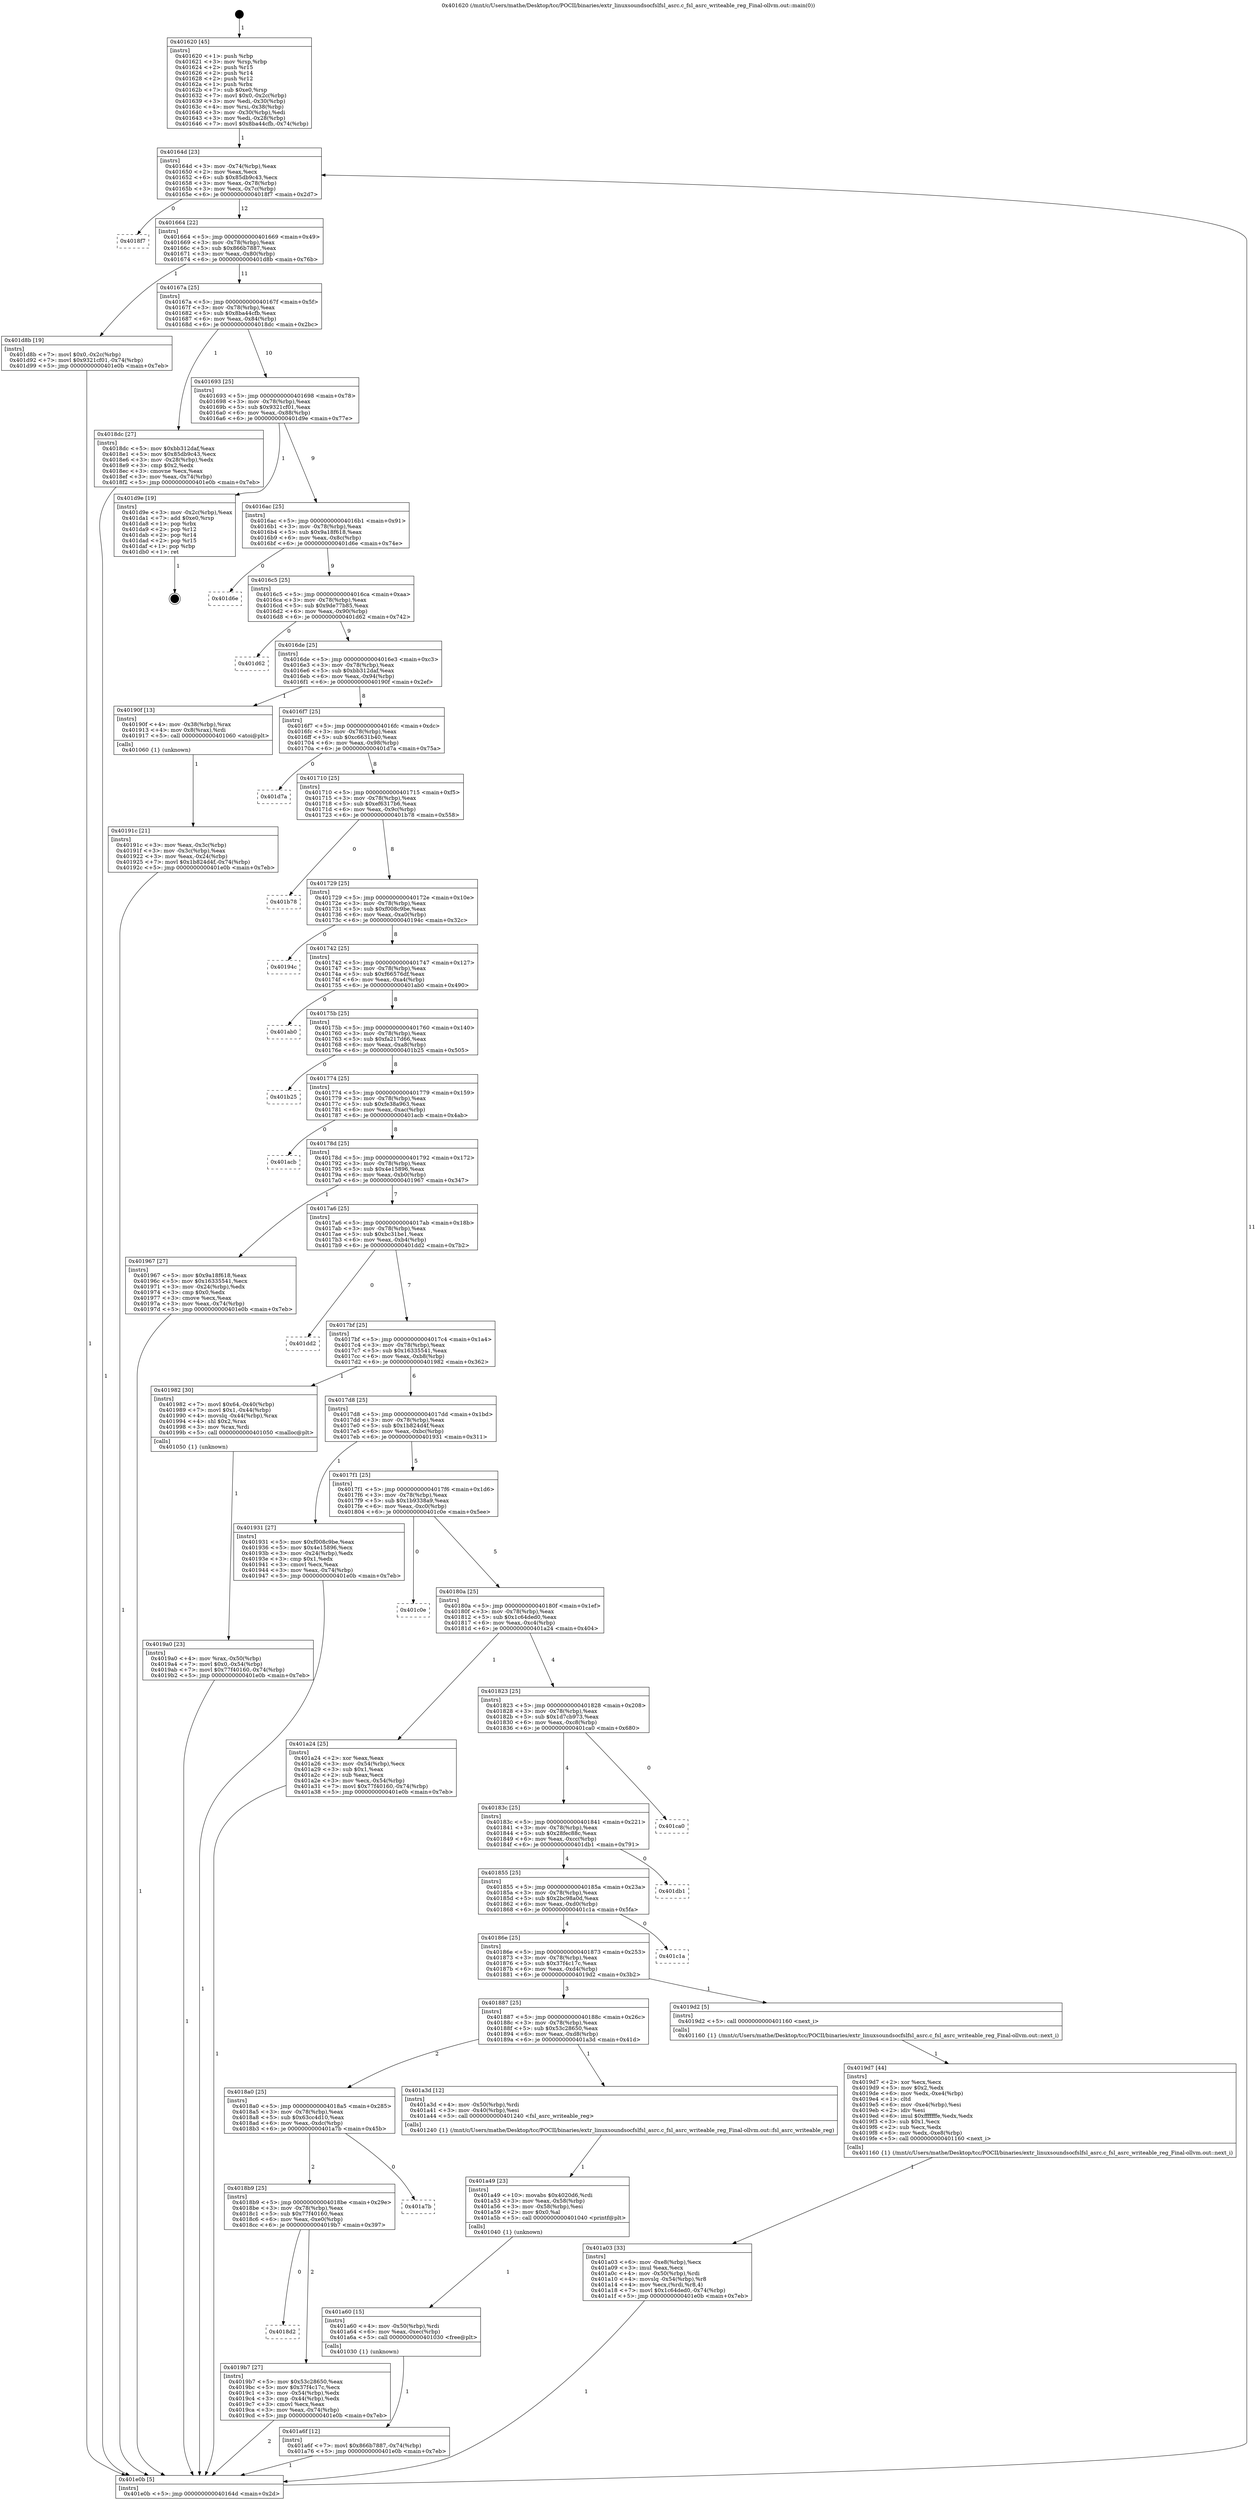 digraph "0x401620" {
  label = "0x401620 (/mnt/c/Users/mathe/Desktop/tcc/POCII/binaries/extr_linuxsoundsocfslfsl_asrc.c_fsl_asrc_writeable_reg_Final-ollvm.out::main(0))"
  labelloc = "t"
  node[shape=record]

  Entry [label="",width=0.3,height=0.3,shape=circle,fillcolor=black,style=filled]
  "0x40164d" [label="{
     0x40164d [23]\l
     | [instrs]\l
     &nbsp;&nbsp;0x40164d \<+3\>: mov -0x74(%rbp),%eax\l
     &nbsp;&nbsp;0x401650 \<+2\>: mov %eax,%ecx\l
     &nbsp;&nbsp;0x401652 \<+6\>: sub $0x85db9c43,%ecx\l
     &nbsp;&nbsp;0x401658 \<+3\>: mov %eax,-0x78(%rbp)\l
     &nbsp;&nbsp;0x40165b \<+3\>: mov %ecx,-0x7c(%rbp)\l
     &nbsp;&nbsp;0x40165e \<+6\>: je 00000000004018f7 \<main+0x2d7\>\l
  }"]
  "0x4018f7" [label="{
     0x4018f7\l
  }", style=dashed]
  "0x401664" [label="{
     0x401664 [22]\l
     | [instrs]\l
     &nbsp;&nbsp;0x401664 \<+5\>: jmp 0000000000401669 \<main+0x49\>\l
     &nbsp;&nbsp;0x401669 \<+3\>: mov -0x78(%rbp),%eax\l
     &nbsp;&nbsp;0x40166c \<+5\>: sub $0x866b7887,%eax\l
     &nbsp;&nbsp;0x401671 \<+3\>: mov %eax,-0x80(%rbp)\l
     &nbsp;&nbsp;0x401674 \<+6\>: je 0000000000401d8b \<main+0x76b\>\l
  }"]
  Exit [label="",width=0.3,height=0.3,shape=circle,fillcolor=black,style=filled,peripheries=2]
  "0x401d8b" [label="{
     0x401d8b [19]\l
     | [instrs]\l
     &nbsp;&nbsp;0x401d8b \<+7\>: movl $0x0,-0x2c(%rbp)\l
     &nbsp;&nbsp;0x401d92 \<+7\>: movl $0x9321cf01,-0x74(%rbp)\l
     &nbsp;&nbsp;0x401d99 \<+5\>: jmp 0000000000401e0b \<main+0x7eb\>\l
  }"]
  "0x40167a" [label="{
     0x40167a [25]\l
     | [instrs]\l
     &nbsp;&nbsp;0x40167a \<+5\>: jmp 000000000040167f \<main+0x5f\>\l
     &nbsp;&nbsp;0x40167f \<+3\>: mov -0x78(%rbp),%eax\l
     &nbsp;&nbsp;0x401682 \<+5\>: sub $0x8ba44cfb,%eax\l
     &nbsp;&nbsp;0x401687 \<+6\>: mov %eax,-0x84(%rbp)\l
     &nbsp;&nbsp;0x40168d \<+6\>: je 00000000004018dc \<main+0x2bc\>\l
  }"]
  "0x401a6f" [label="{
     0x401a6f [12]\l
     | [instrs]\l
     &nbsp;&nbsp;0x401a6f \<+7\>: movl $0x866b7887,-0x74(%rbp)\l
     &nbsp;&nbsp;0x401a76 \<+5\>: jmp 0000000000401e0b \<main+0x7eb\>\l
  }"]
  "0x4018dc" [label="{
     0x4018dc [27]\l
     | [instrs]\l
     &nbsp;&nbsp;0x4018dc \<+5\>: mov $0xbb312daf,%eax\l
     &nbsp;&nbsp;0x4018e1 \<+5\>: mov $0x85db9c43,%ecx\l
     &nbsp;&nbsp;0x4018e6 \<+3\>: mov -0x28(%rbp),%edx\l
     &nbsp;&nbsp;0x4018e9 \<+3\>: cmp $0x2,%edx\l
     &nbsp;&nbsp;0x4018ec \<+3\>: cmovne %ecx,%eax\l
     &nbsp;&nbsp;0x4018ef \<+3\>: mov %eax,-0x74(%rbp)\l
     &nbsp;&nbsp;0x4018f2 \<+5\>: jmp 0000000000401e0b \<main+0x7eb\>\l
  }"]
  "0x401693" [label="{
     0x401693 [25]\l
     | [instrs]\l
     &nbsp;&nbsp;0x401693 \<+5\>: jmp 0000000000401698 \<main+0x78\>\l
     &nbsp;&nbsp;0x401698 \<+3\>: mov -0x78(%rbp),%eax\l
     &nbsp;&nbsp;0x40169b \<+5\>: sub $0x9321cf01,%eax\l
     &nbsp;&nbsp;0x4016a0 \<+6\>: mov %eax,-0x88(%rbp)\l
     &nbsp;&nbsp;0x4016a6 \<+6\>: je 0000000000401d9e \<main+0x77e\>\l
  }"]
  "0x401e0b" [label="{
     0x401e0b [5]\l
     | [instrs]\l
     &nbsp;&nbsp;0x401e0b \<+5\>: jmp 000000000040164d \<main+0x2d\>\l
  }"]
  "0x401620" [label="{
     0x401620 [45]\l
     | [instrs]\l
     &nbsp;&nbsp;0x401620 \<+1\>: push %rbp\l
     &nbsp;&nbsp;0x401621 \<+3\>: mov %rsp,%rbp\l
     &nbsp;&nbsp;0x401624 \<+2\>: push %r15\l
     &nbsp;&nbsp;0x401626 \<+2\>: push %r14\l
     &nbsp;&nbsp;0x401628 \<+2\>: push %r12\l
     &nbsp;&nbsp;0x40162a \<+1\>: push %rbx\l
     &nbsp;&nbsp;0x40162b \<+7\>: sub $0xe0,%rsp\l
     &nbsp;&nbsp;0x401632 \<+7\>: movl $0x0,-0x2c(%rbp)\l
     &nbsp;&nbsp;0x401639 \<+3\>: mov %edi,-0x30(%rbp)\l
     &nbsp;&nbsp;0x40163c \<+4\>: mov %rsi,-0x38(%rbp)\l
     &nbsp;&nbsp;0x401640 \<+3\>: mov -0x30(%rbp),%edi\l
     &nbsp;&nbsp;0x401643 \<+3\>: mov %edi,-0x28(%rbp)\l
     &nbsp;&nbsp;0x401646 \<+7\>: movl $0x8ba44cfb,-0x74(%rbp)\l
  }"]
  "0x401a60" [label="{
     0x401a60 [15]\l
     | [instrs]\l
     &nbsp;&nbsp;0x401a60 \<+4\>: mov -0x50(%rbp),%rdi\l
     &nbsp;&nbsp;0x401a64 \<+6\>: mov %eax,-0xec(%rbp)\l
     &nbsp;&nbsp;0x401a6a \<+5\>: call 0000000000401030 \<free@plt\>\l
     | [calls]\l
     &nbsp;&nbsp;0x401030 \{1\} (unknown)\l
  }"]
  "0x401d9e" [label="{
     0x401d9e [19]\l
     | [instrs]\l
     &nbsp;&nbsp;0x401d9e \<+3\>: mov -0x2c(%rbp),%eax\l
     &nbsp;&nbsp;0x401da1 \<+7\>: add $0xe0,%rsp\l
     &nbsp;&nbsp;0x401da8 \<+1\>: pop %rbx\l
     &nbsp;&nbsp;0x401da9 \<+2\>: pop %r12\l
     &nbsp;&nbsp;0x401dab \<+2\>: pop %r14\l
     &nbsp;&nbsp;0x401dad \<+2\>: pop %r15\l
     &nbsp;&nbsp;0x401daf \<+1\>: pop %rbp\l
     &nbsp;&nbsp;0x401db0 \<+1\>: ret\l
  }"]
  "0x4016ac" [label="{
     0x4016ac [25]\l
     | [instrs]\l
     &nbsp;&nbsp;0x4016ac \<+5\>: jmp 00000000004016b1 \<main+0x91\>\l
     &nbsp;&nbsp;0x4016b1 \<+3\>: mov -0x78(%rbp),%eax\l
     &nbsp;&nbsp;0x4016b4 \<+5\>: sub $0x9a18f618,%eax\l
     &nbsp;&nbsp;0x4016b9 \<+6\>: mov %eax,-0x8c(%rbp)\l
     &nbsp;&nbsp;0x4016bf \<+6\>: je 0000000000401d6e \<main+0x74e\>\l
  }"]
  "0x401a49" [label="{
     0x401a49 [23]\l
     | [instrs]\l
     &nbsp;&nbsp;0x401a49 \<+10\>: movabs $0x4020d6,%rdi\l
     &nbsp;&nbsp;0x401a53 \<+3\>: mov %eax,-0x58(%rbp)\l
     &nbsp;&nbsp;0x401a56 \<+3\>: mov -0x58(%rbp),%esi\l
     &nbsp;&nbsp;0x401a59 \<+2\>: mov $0x0,%al\l
     &nbsp;&nbsp;0x401a5b \<+5\>: call 0000000000401040 \<printf@plt\>\l
     | [calls]\l
     &nbsp;&nbsp;0x401040 \{1\} (unknown)\l
  }"]
  "0x401d6e" [label="{
     0x401d6e\l
  }", style=dashed]
  "0x4016c5" [label="{
     0x4016c5 [25]\l
     | [instrs]\l
     &nbsp;&nbsp;0x4016c5 \<+5\>: jmp 00000000004016ca \<main+0xaa\>\l
     &nbsp;&nbsp;0x4016ca \<+3\>: mov -0x78(%rbp),%eax\l
     &nbsp;&nbsp;0x4016cd \<+5\>: sub $0x9de77b85,%eax\l
     &nbsp;&nbsp;0x4016d2 \<+6\>: mov %eax,-0x90(%rbp)\l
     &nbsp;&nbsp;0x4016d8 \<+6\>: je 0000000000401d62 \<main+0x742\>\l
  }"]
  "0x401a03" [label="{
     0x401a03 [33]\l
     | [instrs]\l
     &nbsp;&nbsp;0x401a03 \<+6\>: mov -0xe8(%rbp),%ecx\l
     &nbsp;&nbsp;0x401a09 \<+3\>: imul %eax,%ecx\l
     &nbsp;&nbsp;0x401a0c \<+4\>: mov -0x50(%rbp),%rdi\l
     &nbsp;&nbsp;0x401a10 \<+4\>: movslq -0x54(%rbp),%r8\l
     &nbsp;&nbsp;0x401a14 \<+4\>: mov %ecx,(%rdi,%r8,4)\l
     &nbsp;&nbsp;0x401a18 \<+7\>: movl $0x1c64ded0,-0x74(%rbp)\l
     &nbsp;&nbsp;0x401a1f \<+5\>: jmp 0000000000401e0b \<main+0x7eb\>\l
  }"]
  "0x401d62" [label="{
     0x401d62\l
  }", style=dashed]
  "0x4016de" [label="{
     0x4016de [25]\l
     | [instrs]\l
     &nbsp;&nbsp;0x4016de \<+5\>: jmp 00000000004016e3 \<main+0xc3\>\l
     &nbsp;&nbsp;0x4016e3 \<+3\>: mov -0x78(%rbp),%eax\l
     &nbsp;&nbsp;0x4016e6 \<+5\>: sub $0xbb312daf,%eax\l
     &nbsp;&nbsp;0x4016eb \<+6\>: mov %eax,-0x94(%rbp)\l
     &nbsp;&nbsp;0x4016f1 \<+6\>: je 000000000040190f \<main+0x2ef\>\l
  }"]
  "0x4019d7" [label="{
     0x4019d7 [44]\l
     | [instrs]\l
     &nbsp;&nbsp;0x4019d7 \<+2\>: xor %ecx,%ecx\l
     &nbsp;&nbsp;0x4019d9 \<+5\>: mov $0x2,%edx\l
     &nbsp;&nbsp;0x4019de \<+6\>: mov %edx,-0xe4(%rbp)\l
     &nbsp;&nbsp;0x4019e4 \<+1\>: cltd\l
     &nbsp;&nbsp;0x4019e5 \<+6\>: mov -0xe4(%rbp),%esi\l
     &nbsp;&nbsp;0x4019eb \<+2\>: idiv %esi\l
     &nbsp;&nbsp;0x4019ed \<+6\>: imul $0xfffffffe,%edx,%edx\l
     &nbsp;&nbsp;0x4019f3 \<+3\>: sub $0x1,%ecx\l
     &nbsp;&nbsp;0x4019f6 \<+2\>: sub %ecx,%edx\l
     &nbsp;&nbsp;0x4019f8 \<+6\>: mov %edx,-0xe8(%rbp)\l
     &nbsp;&nbsp;0x4019fe \<+5\>: call 0000000000401160 \<next_i\>\l
     | [calls]\l
     &nbsp;&nbsp;0x401160 \{1\} (/mnt/c/Users/mathe/Desktop/tcc/POCII/binaries/extr_linuxsoundsocfslfsl_asrc.c_fsl_asrc_writeable_reg_Final-ollvm.out::next_i)\l
  }"]
  "0x40190f" [label="{
     0x40190f [13]\l
     | [instrs]\l
     &nbsp;&nbsp;0x40190f \<+4\>: mov -0x38(%rbp),%rax\l
     &nbsp;&nbsp;0x401913 \<+4\>: mov 0x8(%rax),%rdi\l
     &nbsp;&nbsp;0x401917 \<+5\>: call 0000000000401060 \<atoi@plt\>\l
     | [calls]\l
     &nbsp;&nbsp;0x401060 \{1\} (unknown)\l
  }"]
  "0x4016f7" [label="{
     0x4016f7 [25]\l
     | [instrs]\l
     &nbsp;&nbsp;0x4016f7 \<+5\>: jmp 00000000004016fc \<main+0xdc\>\l
     &nbsp;&nbsp;0x4016fc \<+3\>: mov -0x78(%rbp),%eax\l
     &nbsp;&nbsp;0x4016ff \<+5\>: sub $0xc6631b40,%eax\l
     &nbsp;&nbsp;0x401704 \<+6\>: mov %eax,-0x98(%rbp)\l
     &nbsp;&nbsp;0x40170a \<+6\>: je 0000000000401d7a \<main+0x75a\>\l
  }"]
  "0x40191c" [label="{
     0x40191c [21]\l
     | [instrs]\l
     &nbsp;&nbsp;0x40191c \<+3\>: mov %eax,-0x3c(%rbp)\l
     &nbsp;&nbsp;0x40191f \<+3\>: mov -0x3c(%rbp),%eax\l
     &nbsp;&nbsp;0x401922 \<+3\>: mov %eax,-0x24(%rbp)\l
     &nbsp;&nbsp;0x401925 \<+7\>: movl $0x1b824d4f,-0x74(%rbp)\l
     &nbsp;&nbsp;0x40192c \<+5\>: jmp 0000000000401e0b \<main+0x7eb\>\l
  }"]
  "0x4018d2" [label="{
     0x4018d2\l
  }", style=dashed]
  "0x401d7a" [label="{
     0x401d7a\l
  }", style=dashed]
  "0x401710" [label="{
     0x401710 [25]\l
     | [instrs]\l
     &nbsp;&nbsp;0x401710 \<+5\>: jmp 0000000000401715 \<main+0xf5\>\l
     &nbsp;&nbsp;0x401715 \<+3\>: mov -0x78(%rbp),%eax\l
     &nbsp;&nbsp;0x401718 \<+5\>: sub $0xef6317b6,%eax\l
     &nbsp;&nbsp;0x40171d \<+6\>: mov %eax,-0x9c(%rbp)\l
     &nbsp;&nbsp;0x401723 \<+6\>: je 0000000000401b78 \<main+0x558\>\l
  }"]
  "0x4019b7" [label="{
     0x4019b7 [27]\l
     | [instrs]\l
     &nbsp;&nbsp;0x4019b7 \<+5\>: mov $0x53c28650,%eax\l
     &nbsp;&nbsp;0x4019bc \<+5\>: mov $0x37f4c17c,%ecx\l
     &nbsp;&nbsp;0x4019c1 \<+3\>: mov -0x54(%rbp),%edx\l
     &nbsp;&nbsp;0x4019c4 \<+3\>: cmp -0x44(%rbp),%edx\l
     &nbsp;&nbsp;0x4019c7 \<+3\>: cmovl %ecx,%eax\l
     &nbsp;&nbsp;0x4019ca \<+3\>: mov %eax,-0x74(%rbp)\l
     &nbsp;&nbsp;0x4019cd \<+5\>: jmp 0000000000401e0b \<main+0x7eb\>\l
  }"]
  "0x401b78" [label="{
     0x401b78\l
  }", style=dashed]
  "0x401729" [label="{
     0x401729 [25]\l
     | [instrs]\l
     &nbsp;&nbsp;0x401729 \<+5\>: jmp 000000000040172e \<main+0x10e\>\l
     &nbsp;&nbsp;0x40172e \<+3\>: mov -0x78(%rbp),%eax\l
     &nbsp;&nbsp;0x401731 \<+5\>: sub $0xf008c9be,%eax\l
     &nbsp;&nbsp;0x401736 \<+6\>: mov %eax,-0xa0(%rbp)\l
     &nbsp;&nbsp;0x40173c \<+6\>: je 000000000040194c \<main+0x32c\>\l
  }"]
  "0x4018b9" [label="{
     0x4018b9 [25]\l
     | [instrs]\l
     &nbsp;&nbsp;0x4018b9 \<+5\>: jmp 00000000004018be \<main+0x29e\>\l
     &nbsp;&nbsp;0x4018be \<+3\>: mov -0x78(%rbp),%eax\l
     &nbsp;&nbsp;0x4018c1 \<+5\>: sub $0x77f40160,%eax\l
     &nbsp;&nbsp;0x4018c6 \<+6\>: mov %eax,-0xe0(%rbp)\l
     &nbsp;&nbsp;0x4018cc \<+6\>: je 00000000004019b7 \<main+0x397\>\l
  }"]
  "0x40194c" [label="{
     0x40194c\l
  }", style=dashed]
  "0x401742" [label="{
     0x401742 [25]\l
     | [instrs]\l
     &nbsp;&nbsp;0x401742 \<+5\>: jmp 0000000000401747 \<main+0x127\>\l
     &nbsp;&nbsp;0x401747 \<+3\>: mov -0x78(%rbp),%eax\l
     &nbsp;&nbsp;0x40174a \<+5\>: sub $0xf66576df,%eax\l
     &nbsp;&nbsp;0x40174f \<+6\>: mov %eax,-0xa4(%rbp)\l
     &nbsp;&nbsp;0x401755 \<+6\>: je 0000000000401ab0 \<main+0x490\>\l
  }"]
  "0x401a7b" [label="{
     0x401a7b\l
  }", style=dashed]
  "0x401ab0" [label="{
     0x401ab0\l
  }", style=dashed]
  "0x40175b" [label="{
     0x40175b [25]\l
     | [instrs]\l
     &nbsp;&nbsp;0x40175b \<+5\>: jmp 0000000000401760 \<main+0x140\>\l
     &nbsp;&nbsp;0x401760 \<+3\>: mov -0x78(%rbp),%eax\l
     &nbsp;&nbsp;0x401763 \<+5\>: sub $0xfa217d66,%eax\l
     &nbsp;&nbsp;0x401768 \<+6\>: mov %eax,-0xa8(%rbp)\l
     &nbsp;&nbsp;0x40176e \<+6\>: je 0000000000401b25 \<main+0x505\>\l
  }"]
  "0x4018a0" [label="{
     0x4018a0 [25]\l
     | [instrs]\l
     &nbsp;&nbsp;0x4018a0 \<+5\>: jmp 00000000004018a5 \<main+0x285\>\l
     &nbsp;&nbsp;0x4018a5 \<+3\>: mov -0x78(%rbp),%eax\l
     &nbsp;&nbsp;0x4018a8 \<+5\>: sub $0x63cc4d10,%eax\l
     &nbsp;&nbsp;0x4018ad \<+6\>: mov %eax,-0xdc(%rbp)\l
     &nbsp;&nbsp;0x4018b3 \<+6\>: je 0000000000401a7b \<main+0x45b\>\l
  }"]
  "0x401b25" [label="{
     0x401b25\l
  }", style=dashed]
  "0x401774" [label="{
     0x401774 [25]\l
     | [instrs]\l
     &nbsp;&nbsp;0x401774 \<+5\>: jmp 0000000000401779 \<main+0x159\>\l
     &nbsp;&nbsp;0x401779 \<+3\>: mov -0x78(%rbp),%eax\l
     &nbsp;&nbsp;0x40177c \<+5\>: sub $0xfe38a963,%eax\l
     &nbsp;&nbsp;0x401781 \<+6\>: mov %eax,-0xac(%rbp)\l
     &nbsp;&nbsp;0x401787 \<+6\>: je 0000000000401acb \<main+0x4ab\>\l
  }"]
  "0x401a3d" [label="{
     0x401a3d [12]\l
     | [instrs]\l
     &nbsp;&nbsp;0x401a3d \<+4\>: mov -0x50(%rbp),%rdi\l
     &nbsp;&nbsp;0x401a41 \<+3\>: mov -0x40(%rbp),%esi\l
     &nbsp;&nbsp;0x401a44 \<+5\>: call 0000000000401240 \<fsl_asrc_writeable_reg\>\l
     | [calls]\l
     &nbsp;&nbsp;0x401240 \{1\} (/mnt/c/Users/mathe/Desktop/tcc/POCII/binaries/extr_linuxsoundsocfslfsl_asrc.c_fsl_asrc_writeable_reg_Final-ollvm.out::fsl_asrc_writeable_reg)\l
  }"]
  "0x401acb" [label="{
     0x401acb\l
  }", style=dashed]
  "0x40178d" [label="{
     0x40178d [25]\l
     | [instrs]\l
     &nbsp;&nbsp;0x40178d \<+5\>: jmp 0000000000401792 \<main+0x172\>\l
     &nbsp;&nbsp;0x401792 \<+3\>: mov -0x78(%rbp),%eax\l
     &nbsp;&nbsp;0x401795 \<+5\>: sub $0x4e15896,%eax\l
     &nbsp;&nbsp;0x40179a \<+6\>: mov %eax,-0xb0(%rbp)\l
     &nbsp;&nbsp;0x4017a0 \<+6\>: je 0000000000401967 \<main+0x347\>\l
  }"]
  "0x401887" [label="{
     0x401887 [25]\l
     | [instrs]\l
     &nbsp;&nbsp;0x401887 \<+5\>: jmp 000000000040188c \<main+0x26c\>\l
     &nbsp;&nbsp;0x40188c \<+3\>: mov -0x78(%rbp),%eax\l
     &nbsp;&nbsp;0x40188f \<+5\>: sub $0x53c28650,%eax\l
     &nbsp;&nbsp;0x401894 \<+6\>: mov %eax,-0xd8(%rbp)\l
     &nbsp;&nbsp;0x40189a \<+6\>: je 0000000000401a3d \<main+0x41d\>\l
  }"]
  "0x401967" [label="{
     0x401967 [27]\l
     | [instrs]\l
     &nbsp;&nbsp;0x401967 \<+5\>: mov $0x9a18f618,%eax\l
     &nbsp;&nbsp;0x40196c \<+5\>: mov $0x16335541,%ecx\l
     &nbsp;&nbsp;0x401971 \<+3\>: mov -0x24(%rbp),%edx\l
     &nbsp;&nbsp;0x401974 \<+3\>: cmp $0x0,%edx\l
     &nbsp;&nbsp;0x401977 \<+3\>: cmove %ecx,%eax\l
     &nbsp;&nbsp;0x40197a \<+3\>: mov %eax,-0x74(%rbp)\l
     &nbsp;&nbsp;0x40197d \<+5\>: jmp 0000000000401e0b \<main+0x7eb\>\l
  }"]
  "0x4017a6" [label="{
     0x4017a6 [25]\l
     | [instrs]\l
     &nbsp;&nbsp;0x4017a6 \<+5\>: jmp 00000000004017ab \<main+0x18b\>\l
     &nbsp;&nbsp;0x4017ab \<+3\>: mov -0x78(%rbp),%eax\l
     &nbsp;&nbsp;0x4017ae \<+5\>: sub $0xbc31be1,%eax\l
     &nbsp;&nbsp;0x4017b3 \<+6\>: mov %eax,-0xb4(%rbp)\l
     &nbsp;&nbsp;0x4017b9 \<+6\>: je 0000000000401dd2 \<main+0x7b2\>\l
  }"]
  "0x4019d2" [label="{
     0x4019d2 [5]\l
     | [instrs]\l
     &nbsp;&nbsp;0x4019d2 \<+5\>: call 0000000000401160 \<next_i\>\l
     | [calls]\l
     &nbsp;&nbsp;0x401160 \{1\} (/mnt/c/Users/mathe/Desktop/tcc/POCII/binaries/extr_linuxsoundsocfslfsl_asrc.c_fsl_asrc_writeable_reg_Final-ollvm.out::next_i)\l
  }"]
  "0x401dd2" [label="{
     0x401dd2\l
  }", style=dashed]
  "0x4017bf" [label="{
     0x4017bf [25]\l
     | [instrs]\l
     &nbsp;&nbsp;0x4017bf \<+5\>: jmp 00000000004017c4 \<main+0x1a4\>\l
     &nbsp;&nbsp;0x4017c4 \<+3\>: mov -0x78(%rbp),%eax\l
     &nbsp;&nbsp;0x4017c7 \<+5\>: sub $0x16335541,%eax\l
     &nbsp;&nbsp;0x4017cc \<+6\>: mov %eax,-0xb8(%rbp)\l
     &nbsp;&nbsp;0x4017d2 \<+6\>: je 0000000000401982 \<main+0x362\>\l
  }"]
  "0x40186e" [label="{
     0x40186e [25]\l
     | [instrs]\l
     &nbsp;&nbsp;0x40186e \<+5\>: jmp 0000000000401873 \<main+0x253\>\l
     &nbsp;&nbsp;0x401873 \<+3\>: mov -0x78(%rbp),%eax\l
     &nbsp;&nbsp;0x401876 \<+5\>: sub $0x37f4c17c,%eax\l
     &nbsp;&nbsp;0x40187b \<+6\>: mov %eax,-0xd4(%rbp)\l
     &nbsp;&nbsp;0x401881 \<+6\>: je 00000000004019d2 \<main+0x3b2\>\l
  }"]
  "0x401982" [label="{
     0x401982 [30]\l
     | [instrs]\l
     &nbsp;&nbsp;0x401982 \<+7\>: movl $0x64,-0x40(%rbp)\l
     &nbsp;&nbsp;0x401989 \<+7\>: movl $0x1,-0x44(%rbp)\l
     &nbsp;&nbsp;0x401990 \<+4\>: movslq -0x44(%rbp),%rax\l
     &nbsp;&nbsp;0x401994 \<+4\>: shl $0x2,%rax\l
     &nbsp;&nbsp;0x401998 \<+3\>: mov %rax,%rdi\l
     &nbsp;&nbsp;0x40199b \<+5\>: call 0000000000401050 \<malloc@plt\>\l
     | [calls]\l
     &nbsp;&nbsp;0x401050 \{1\} (unknown)\l
  }"]
  "0x4017d8" [label="{
     0x4017d8 [25]\l
     | [instrs]\l
     &nbsp;&nbsp;0x4017d8 \<+5\>: jmp 00000000004017dd \<main+0x1bd\>\l
     &nbsp;&nbsp;0x4017dd \<+3\>: mov -0x78(%rbp),%eax\l
     &nbsp;&nbsp;0x4017e0 \<+5\>: sub $0x1b824d4f,%eax\l
     &nbsp;&nbsp;0x4017e5 \<+6\>: mov %eax,-0xbc(%rbp)\l
     &nbsp;&nbsp;0x4017eb \<+6\>: je 0000000000401931 \<main+0x311\>\l
  }"]
  "0x401c1a" [label="{
     0x401c1a\l
  }", style=dashed]
  "0x401931" [label="{
     0x401931 [27]\l
     | [instrs]\l
     &nbsp;&nbsp;0x401931 \<+5\>: mov $0xf008c9be,%eax\l
     &nbsp;&nbsp;0x401936 \<+5\>: mov $0x4e15896,%ecx\l
     &nbsp;&nbsp;0x40193b \<+3\>: mov -0x24(%rbp),%edx\l
     &nbsp;&nbsp;0x40193e \<+3\>: cmp $0x1,%edx\l
     &nbsp;&nbsp;0x401941 \<+3\>: cmovl %ecx,%eax\l
     &nbsp;&nbsp;0x401944 \<+3\>: mov %eax,-0x74(%rbp)\l
     &nbsp;&nbsp;0x401947 \<+5\>: jmp 0000000000401e0b \<main+0x7eb\>\l
  }"]
  "0x4017f1" [label="{
     0x4017f1 [25]\l
     | [instrs]\l
     &nbsp;&nbsp;0x4017f1 \<+5\>: jmp 00000000004017f6 \<main+0x1d6\>\l
     &nbsp;&nbsp;0x4017f6 \<+3\>: mov -0x78(%rbp),%eax\l
     &nbsp;&nbsp;0x4017f9 \<+5\>: sub $0x1b9338a9,%eax\l
     &nbsp;&nbsp;0x4017fe \<+6\>: mov %eax,-0xc0(%rbp)\l
     &nbsp;&nbsp;0x401804 \<+6\>: je 0000000000401c0e \<main+0x5ee\>\l
  }"]
  "0x4019a0" [label="{
     0x4019a0 [23]\l
     | [instrs]\l
     &nbsp;&nbsp;0x4019a0 \<+4\>: mov %rax,-0x50(%rbp)\l
     &nbsp;&nbsp;0x4019a4 \<+7\>: movl $0x0,-0x54(%rbp)\l
     &nbsp;&nbsp;0x4019ab \<+7\>: movl $0x77f40160,-0x74(%rbp)\l
     &nbsp;&nbsp;0x4019b2 \<+5\>: jmp 0000000000401e0b \<main+0x7eb\>\l
  }"]
  "0x401855" [label="{
     0x401855 [25]\l
     | [instrs]\l
     &nbsp;&nbsp;0x401855 \<+5\>: jmp 000000000040185a \<main+0x23a\>\l
     &nbsp;&nbsp;0x40185a \<+3\>: mov -0x78(%rbp),%eax\l
     &nbsp;&nbsp;0x40185d \<+5\>: sub $0x2bc98a0d,%eax\l
     &nbsp;&nbsp;0x401862 \<+6\>: mov %eax,-0xd0(%rbp)\l
     &nbsp;&nbsp;0x401868 \<+6\>: je 0000000000401c1a \<main+0x5fa\>\l
  }"]
  "0x401c0e" [label="{
     0x401c0e\l
  }", style=dashed]
  "0x40180a" [label="{
     0x40180a [25]\l
     | [instrs]\l
     &nbsp;&nbsp;0x40180a \<+5\>: jmp 000000000040180f \<main+0x1ef\>\l
     &nbsp;&nbsp;0x40180f \<+3\>: mov -0x78(%rbp),%eax\l
     &nbsp;&nbsp;0x401812 \<+5\>: sub $0x1c64ded0,%eax\l
     &nbsp;&nbsp;0x401817 \<+6\>: mov %eax,-0xc4(%rbp)\l
     &nbsp;&nbsp;0x40181d \<+6\>: je 0000000000401a24 \<main+0x404\>\l
  }"]
  "0x401db1" [label="{
     0x401db1\l
  }", style=dashed]
  "0x401a24" [label="{
     0x401a24 [25]\l
     | [instrs]\l
     &nbsp;&nbsp;0x401a24 \<+2\>: xor %eax,%eax\l
     &nbsp;&nbsp;0x401a26 \<+3\>: mov -0x54(%rbp),%ecx\l
     &nbsp;&nbsp;0x401a29 \<+3\>: sub $0x1,%eax\l
     &nbsp;&nbsp;0x401a2c \<+2\>: sub %eax,%ecx\l
     &nbsp;&nbsp;0x401a2e \<+3\>: mov %ecx,-0x54(%rbp)\l
     &nbsp;&nbsp;0x401a31 \<+7\>: movl $0x77f40160,-0x74(%rbp)\l
     &nbsp;&nbsp;0x401a38 \<+5\>: jmp 0000000000401e0b \<main+0x7eb\>\l
  }"]
  "0x401823" [label="{
     0x401823 [25]\l
     | [instrs]\l
     &nbsp;&nbsp;0x401823 \<+5\>: jmp 0000000000401828 \<main+0x208\>\l
     &nbsp;&nbsp;0x401828 \<+3\>: mov -0x78(%rbp),%eax\l
     &nbsp;&nbsp;0x40182b \<+5\>: sub $0x1d7cb973,%eax\l
     &nbsp;&nbsp;0x401830 \<+6\>: mov %eax,-0xc8(%rbp)\l
     &nbsp;&nbsp;0x401836 \<+6\>: je 0000000000401ca0 \<main+0x680\>\l
  }"]
  "0x40183c" [label="{
     0x40183c [25]\l
     | [instrs]\l
     &nbsp;&nbsp;0x40183c \<+5\>: jmp 0000000000401841 \<main+0x221\>\l
     &nbsp;&nbsp;0x401841 \<+3\>: mov -0x78(%rbp),%eax\l
     &nbsp;&nbsp;0x401844 \<+5\>: sub $0x28fec88c,%eax\l
     &nbsp;&nbsp;0x401849 \<+6\>: mov %eax,-0xcc(%rbp)\l
     &nbsp;&nbsp;0x40184f \<+6\>: je 0000000000401db1 \<main+0x791\>\l
  }"]
  "0x401ca0" [label="{
     0x401ca0\l
  }", style=dashed]
  Entry -> "0x401620" [label=" 1"]
  "0x40164d" -> "0x4018f7" [label=" 0"]
  "0x40164d" -> "0x401664" [label=" 12"]
  "0x401d9e" -> Exit [label=" 1"]
  "0x401664" -> "0x401d8b" [label=" 1"]
  "0x401664" -> "0x40167a" [label=" 11"]
  "0x401d8b" -> "0x401e0b" [label=" 1"]
  "0x40167a" -> "0x4018dc" [label=" 1"]
  "0x40167a" -> "0x401693" [label=" 10"]
  "0x4018dc" -> "0x401e0b" [label=" 1"]
  "0x401620" -> "0x40164d" [label=" 1"]
  "0x401e0b" -> "0x40164d" [label=" 11"]
  "0x401a6f" -> "0x401e0b" [label=" 1"]
  "0x401693" -> "0x401d9e" [label=" 1"]
  "0x401693" -> "0x4016ac" [label=" 9"]
  "0x401a60" -> "0x401a6f" [label=" 1"]
  "0x4016ac" -> "0x401d6e" [label=" 0"]
  "0x4016ac" -> "0x4016c5" [label=" 9"]
  "0x401a49" -> "0x401a60" [label=" 1"]
  "0x4016c5" -> "0x401d62" [label=" 0"]
  "0x4016c5" -> "0x4016de" [label=" 9"]
  "0x401a3d" -> "0x401a49" [label=" 1"]
  "0x4016de" -> "0x40190f" [label=" 1"]
  "0x4016de" -> "0x4016f7" [label=" 8"]
  "0x40190f" -> "0x40191c" [label=" 1"]
  "0x40191c" -> "0x401e0b" [label=" 1"]
  "0x401a24" -> "0x401e0b" [label=" 1"]
  "0x4016f7" -> "0x401d7a" [label=" 0"]
  "0x4016f7" -> "0x401710" [label=" 8"]
  "0x401a03" -> "0x401e0b" [label=" 1"]
  "0x401710" -> "0x401b78" [label=" 0"]
  "0x401710" -> "0x401729" [label=" 8"]
  "0x4019d7" -> "0x401a03" [label=" 1"]
  "0x401729" -> "0x40194c" [label=" 0"]
  "0x401729" -> "0x401742" [label=" 8"]
  "0x4019b7" -> "0x401e0b" [label=" 2"]
  "0x401742" -> "0x401ab0" [label=" 0"]
  "0x401742" -> "0x40175b" [label=" 8"]
  "0x4018b9" -> "0x4018d2" [label=" 0"]
  "0x40175b" -> "0x401b25" [label=" 0"]
  "0x40175b" -> "0x401774" [label=" 8"]
  "0x4019d2" -> "0x4019d7" [label=" 1"]
  "0x401774" -> "0x401acb" [label=" 0"]
  "0x401774" -> "0x40178d" [label=" 8"]
  "0x4018a0" -> "0x4018b9" [label=" 2"]
  "0x40178d" -> "0x401967" [label=" 1"]
  "0x40178d" -> "0x4017a6" [label=" 7"]
  "0x4018b9" -> "0x4019b7" [label=" 2"]
  "0x4017a6" -> "0x401dd2" [label=" 0"]
  "0x4017a6" -> "0x4017bf" [label=" 7"]
  "0x401887" -> "0x4018a0" [label=" 2"]
  "0x4017bf" -> "0x401982" [label=" 1"]
  "0x4017bf" -> "0x4017d8" [label=" 6"]
  "0x4018a0" -> "0x401a7b" [label=" 0"]
  "0x4017d8" -> "0x401931" [label=" 1"]
  "0x4017d8" -> "0x4017f1" [label=" 5"]
  "0x401931" -> "0x401e0b" [label=" 1"]
  "0x401967" -> "0x401e0b" [label=" 1"]
  "0x401982" -> "0x4019a0" [label=" 1"]
  "0x4019a0" -> "0x401e0b" [label=" 1"]
  "0x40186e" -> "0x401887" [label=" 3"]
  "0x4017f1" -> "0x401c0e" [label=" 0"]
  "0x4017f1" -> "0x40180a" [label=" 5"]
  "0x401887" -> "0x401a3d" [label=" 1"]
  "0x40180a" -> "0x401a24" [label=" 1"]
  "0x40180a" -> "0x401823" [label=" 4"]
  "0x401855" -> "0x40186e" [label=" 4"]
  "0x401823" -> "0x401ca0" [label=" 0"]
  "0x401823" -> "0x40183c" [label=" 4"]
  "0x401855" -> "0x401c1a" [label=" 0"]
  "0x40183c" -> "0x401db1" [label=" 0"]
  "0x40183c" -> "0x401855" [label=" 4"]
  "0x40186e" -> "0x4019d2" [label=" 1"]
}
